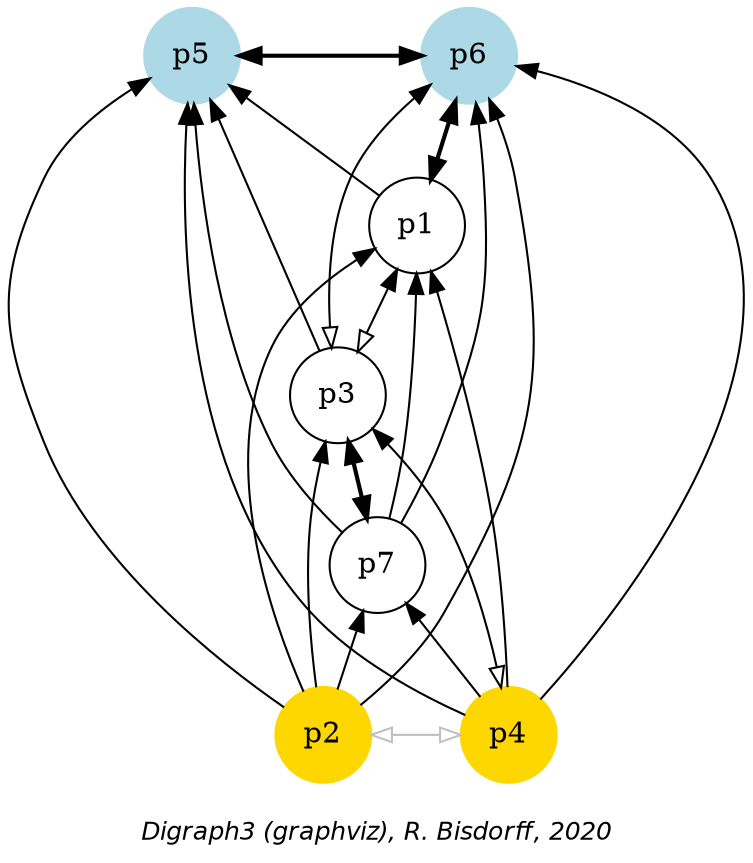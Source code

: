 digraph G {
graph [ fontname = "Helvetica-Oblique",
 fontsize = 12,
 label = "\nDigraph3 (graphviz), R. Bisdorff, 2020", size="7,7"];
n1 [shape = "circle", label = "p1"];
n2 [shape = "circle", label = "p2", style = "filled", color = gold];
n3 [shape = "circle", label = "p3"];
n4 [shape = "circle", label = "p4", style = "filled", color = gold];
n5 [shape = "circle", label = "p5", style = "filled", color = lightblue];
n6 [shape = "circle", label = "p6", style = "filled", color = lightblue];
n7 [shape = "circle", label = "p7"];
n1-> n2 [dir=back, color=black] ;
n1-> n3 [dir=both, color=black, arrowtail=normal, arrowhead=empty] ;
n1-> n4 [dir=back, color=black] ;
n1-> n5 [dir=forward, color=black] ;
n1-> n6 [dir=both,style="setlinewidth(2)",color=black, arrowhead=normal, arrowtail=normal] ;
n1-> n7 [dir=back, color=black] ;
n2-> n3 [dir=forward, color=black] ;
n2-> n4 [dir=both, color=grey, arrowhead=empty, arrowtail=empty] ;
n2-> n5 [dir=forward, color=black] ;
n2-> n6 [dir=forward, color=black] ;
n2-> n7 [dir=forward, color=black] ;
n3-> n4 [dir=both, color=black, arrowtail=normal, arrowhead=empty] ;
n3-> n5 [dir=forward, color=black] ;
n3-> n6 [dir=both, color=black, arrowhead=normal, arrowtail=empty] ;
n3-> n7 [dir=both,style="setlinewidth(2)",color=black, arrowhead=normal, arrowtail=normal] ;
n4-> n5 [dir=forward, color=black] ;
n4-> n6 [dir=forward, color=black] ;
n4-> n7 [dir=forward, color=black] ;
n5-> n6 [dir=both,style="setlinewidth(2)",color=black, arrowhead=normal, arrowtail=normal] ;
n5-> n7 [dir=back, color=black] ;
n6-> n7 [dir=back, color=black] ;
{rank=max; n2 n4 }
{rank=min; n5 n6 }
}
